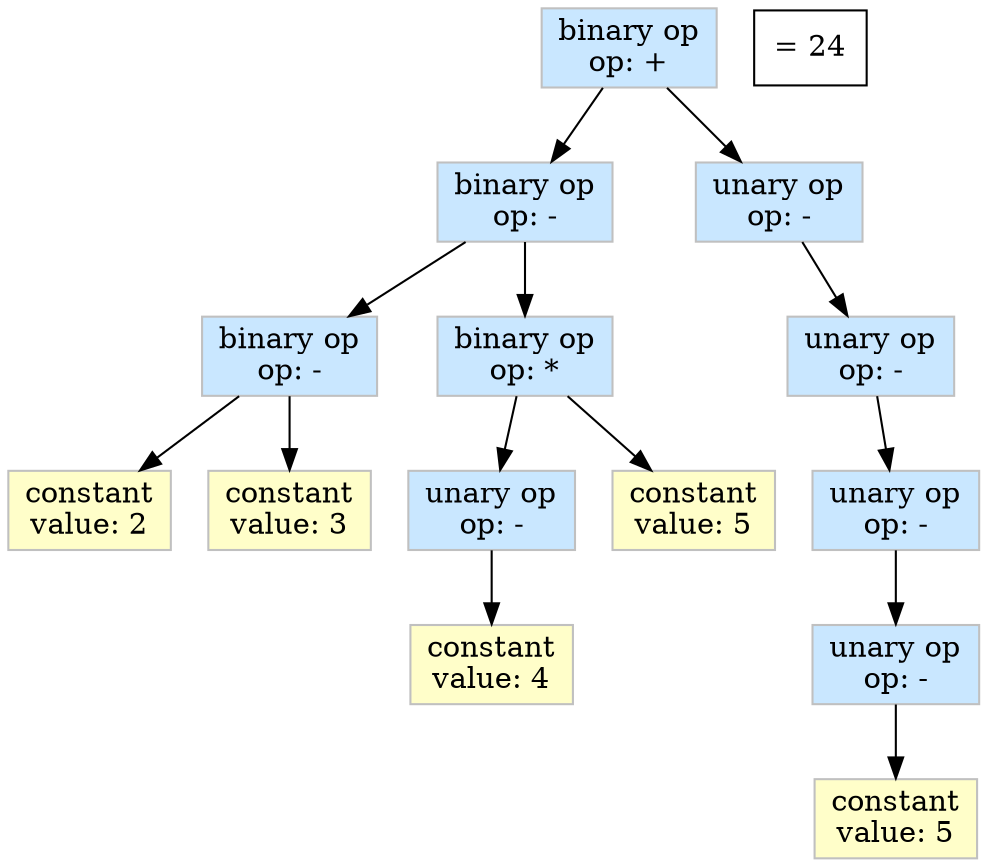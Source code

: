 digraph AST {
0 [label="binary op
op: +", shape=box, style=filled, color="grey", fillcolor="#C9E7FF"];
0->1
1 [label="binary op
op: -", shape=box, style=filled, color="grey", fillcolor="#C9E7FF"];
1->2
2 [label="binary op
op: -", shape=box, style=filled, color="grey", fillcolor="#C9E7FF"];
2->3
3 [label="constant
value: 2", shape=box, style=filled, color="grey", fillcolor="#FFFEC9"];
2->4
4 [label="constant
value: 3", shape=box, style=filled, color="grey", fillcolor="#FFFEC9"];
1->5
5 [label="binary op
op: *", shape=box, style=filled, color="grey", fillcolor="#C9E7FF"];
5->6
6 [label="unary op
op: -", shape=box, style=filled, color="grey", fillcolor="#C9E7FF"];
6->7
7 [label="constant
value: 4", shape=box, style=filled, color="grey", fillcolor="#FFFEC9"];
5->8
8 [label="constant
value: 5", shape=box, style=filled, color="grey", fillcolor="#FFFEC9"];
0->9
9 [label="unary op
op: -", shape=box, style=filled, color="grey", fillcolor="#C9E7FF"];
9->10
10 [label="unary op
op: -", shape=box, style=filled, color="grey", fillcolor="#C9E7FF"];
10->11
11 [label="unary op
op: -", shape=box, style=filled, color="grey", fillcolor="#C9E7FF"];
11->12
12 [label="unary op
op: -", shape=box, style=filled, color="grey", fillcolor="#C9E7FF"];
12->13
13 [label="constant
value: 5", shape=box, style=filled, color="grey", fillcolor="#FFFEC9"];
"= 24" [shape=box];
}
